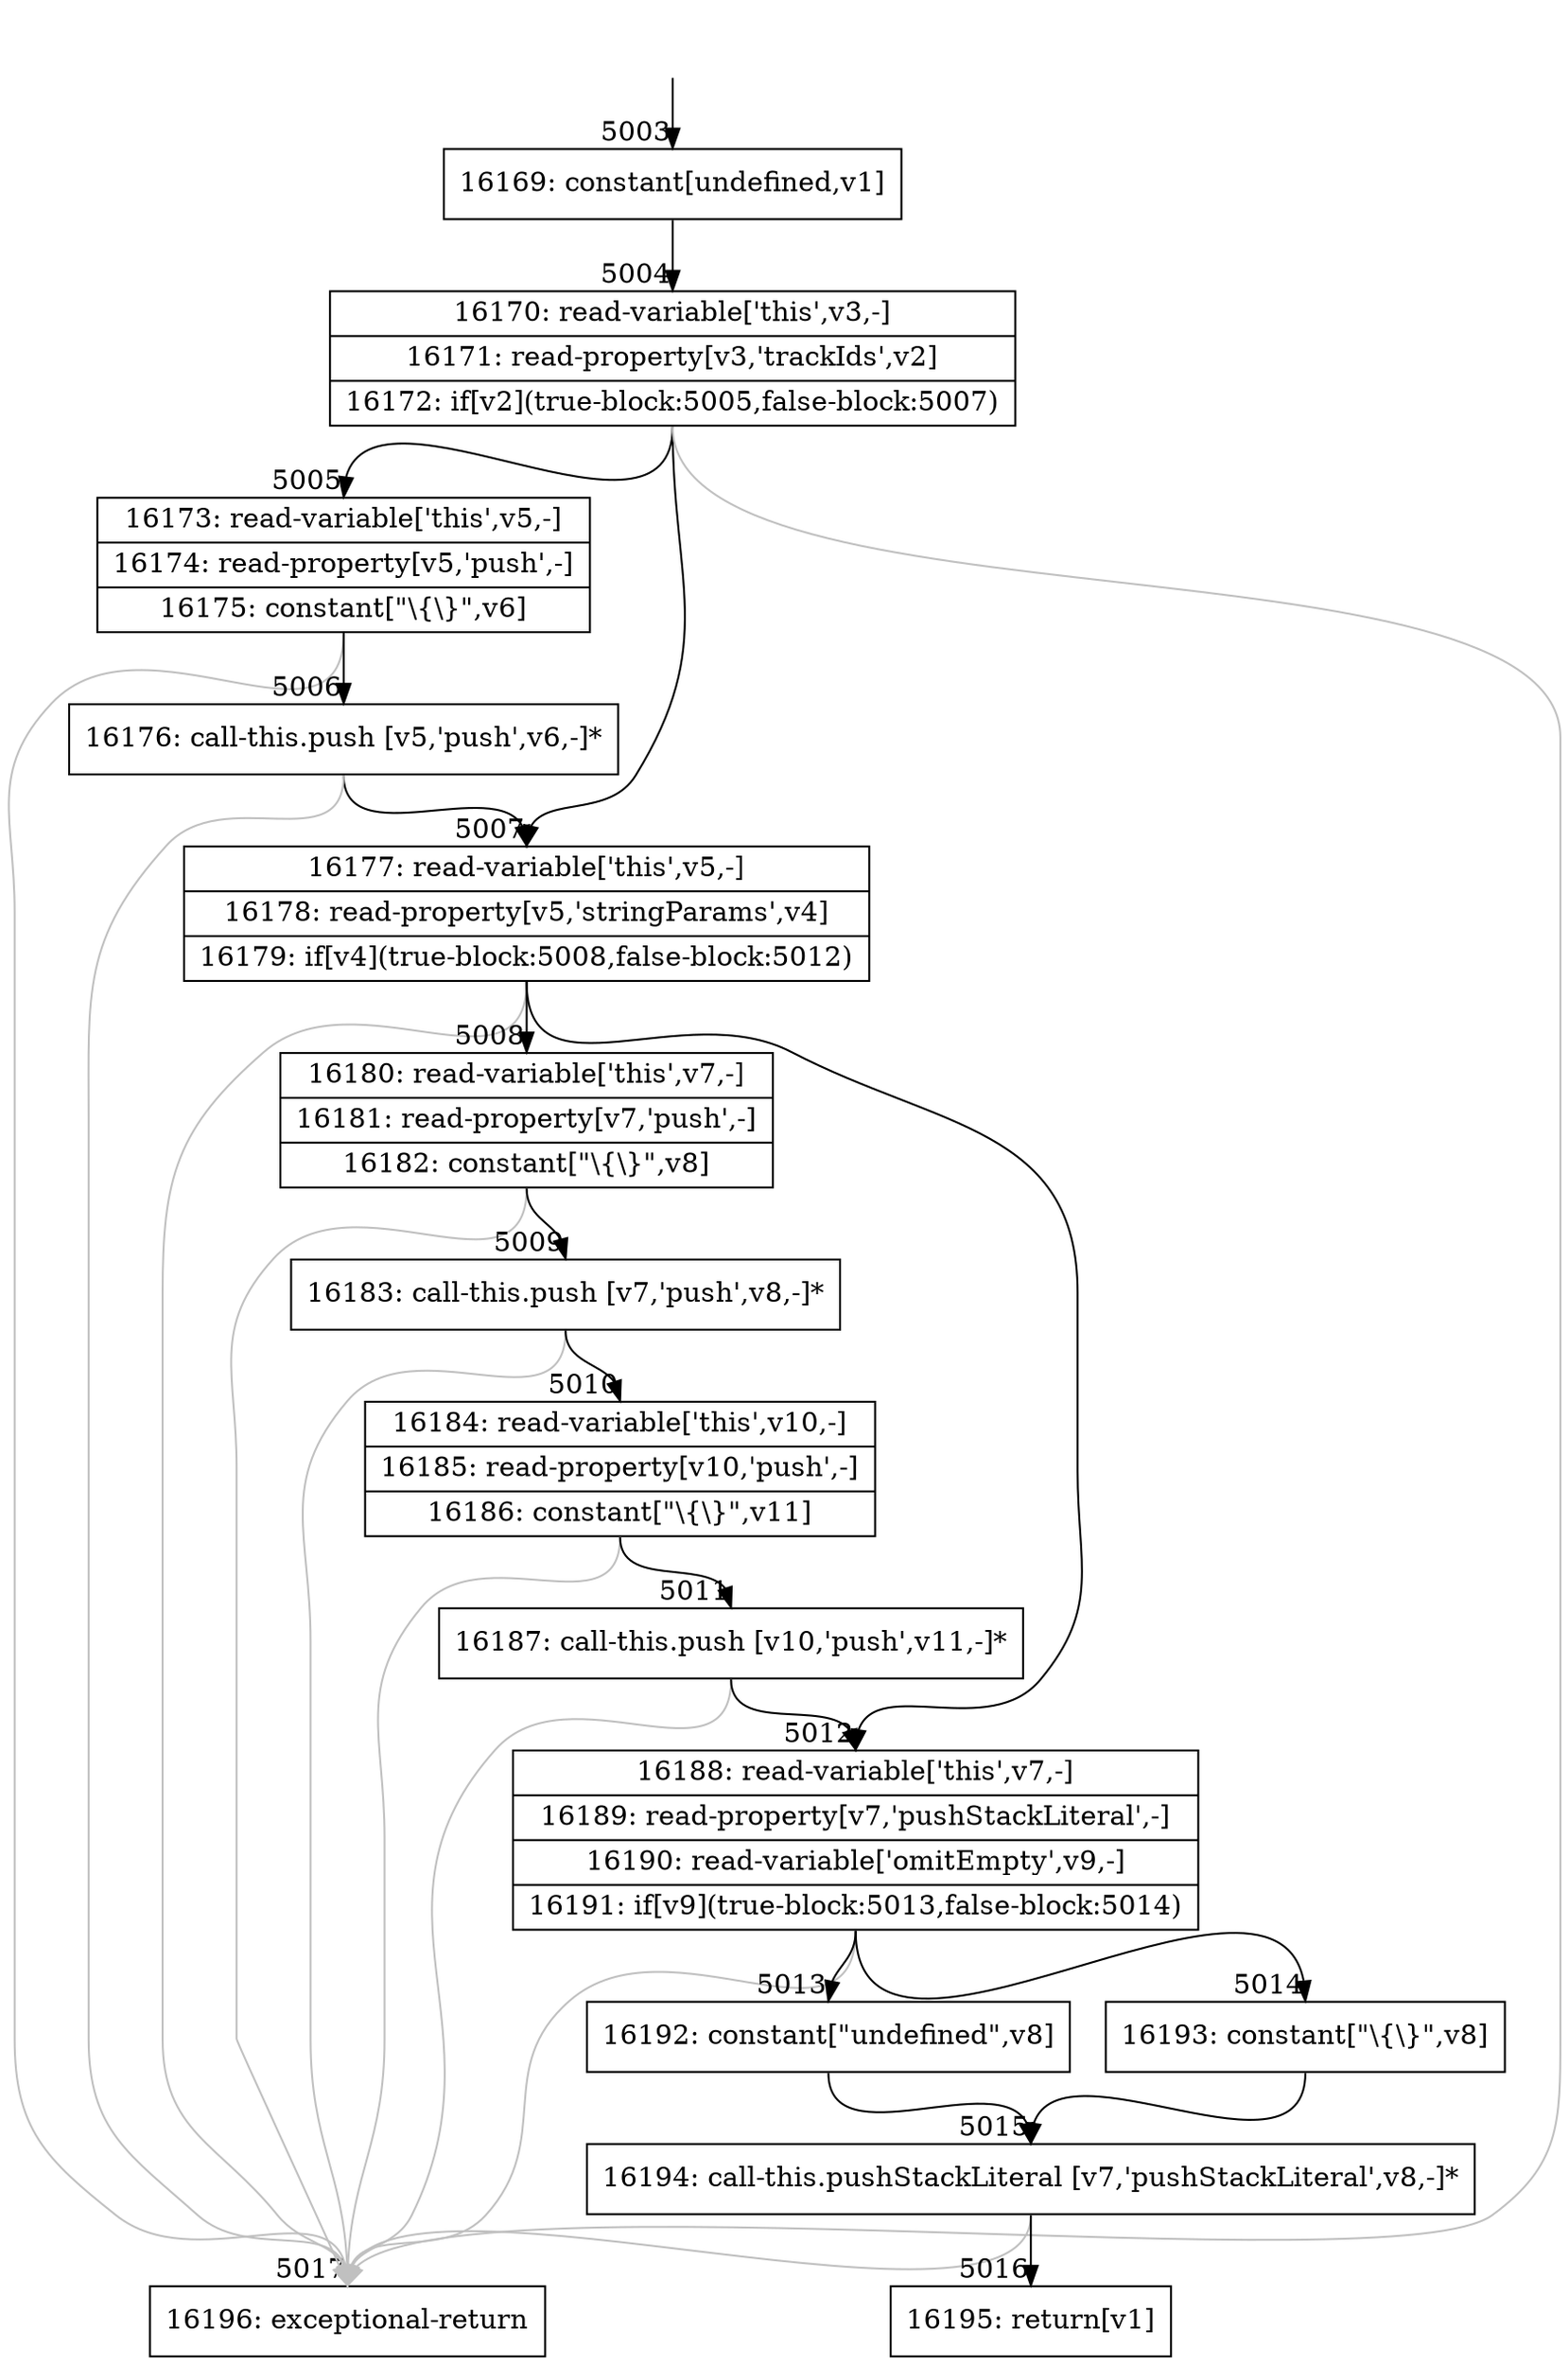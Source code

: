 digraph {
rankdir="TD"
BB_entry231[shape=none,label=""];
BB_entry231 -> BB5003 [tailport=s, headport=n, headlabel="    5003"]
BB5003 [shape=record label="{16169: constant[undefined,v1]}" ] 
BB5003 -> BB5004 [tailport=s, headport=n, headlabel="      5004"]
BB5004 [shape=record label="{16170: read-variable['this',v3,-]|16171: read-property[v3,'trackIds',v2]|16172: if[v2](true-block:5005,false-block:5007)}" ] 
BB5004 -> BB5005 [tailport=s, headport=n, headlabel="      5005"]
BB5004 -> BB5007 [tailport=s, headport=n, headlabel="      5007"]
BB5004 -> BB5017 [tailport=s, headport=n, color=gray, headlabel="      5017"]
BB5005 [shape=record label="{16173: read-variable['this',v5,-]|16174: read-property[v5,'push',-]|16175: constant[\"\\\{\\\}\",v6]}" ] 
BB5005 -> BB5006 [tailport=s, headport=n, headlabel="      5006"]
BB5005 -> BB5017 [tailport=s, headport=n, color=gray]
BB5006 [shape=record label="{16176: call-this.push [v5,'push',v6,-]*}" ] 
BB5006 -> BB5007 [tailport=s, headport=n]
BB5006 -> BB5017 [tailport=s, headport=n, color=gray]
BB5007 [shape=record label="{16177: read-variable['this',v5,-]|16178: read-property[v5,'stringParams',v4]|16179: if[v4](true-block:5008,false-block:5012)}" ] 
BB5007 -> BB5008 [tailport=s, headport=n, headlabel="      5008"]
BB5007 -> BB5012 [tailport=s, headport=n, headlabel="      5012"]
BB5007 -> BB5017 [tailport=s, headport=n, color=gray]
BB5008 [shape=record label="{16180: read-variable['this',v7,-]|16181: read-property[v7,'push',-]|16182: constant[\"\\\{\\\}\",v8]}" ] 
BB5008 -> BB5009 [tailport=s, headport=n, headlabel="      5009"]
BB5008 -> BB5017 [tailport=s, headport=n, color=gray]
BB5009 [shape=record label="{16183: call-this.push [v7,'push',v8,-]*}" ] 
BB5009 -> BB5010 [tailport=s, headport=n, headlabel="      5010"]
BB5009 -> BB5017 [tailport=s, headport=n, color=gray]
BB5010 [shape=record label="{16184: read-variable['this',v10,-]|16185: read-property[v10,'push',-]|16186: constant[\"\\\{\\\}\",v11]}" ] 
BB5010 -> BB5011 [tailport=s, headport=n, headlabel="      5011"]
BB5010 -> BB5017 [tailport=s, headport=n, color=gray]
BB5011 [shape=record label="{16187: call-this.push [v10,'push',v11,-]*}" ] 
BB5011 -> BB5012 [tailport=s, headport=n]
BB5011 -> BB5017 [tailport=s, headport=n, color=gray]
BB5012 [shape=record label="{16188: read-variable['this',v7,-]|16189: read-property[v7,'pushStackLiteral',-]|16190: read-variable['omitEmpty',v9,-]|16191: if[v9](true-block:5013,false-block:5014)}" ] 
BB5012 -> BB5013 [tailport=s, headport=n, headlabel="      5013"]
BB5012 -> BB5014 [tailport=s, headport=n, headlabel="      5014"]
BB5012 -> BB5017 [tailport=s, headport=n, color=gray]
BB5013 [shape=record label="{16192: constant[\"undefined\",v8]}" ] 
BB5013 -> BB5015 [tailport=s, headport=n, headlabel="      5015"]
BB5014 [shape=record label="{16193: constant[\"\\\{\\\}\",v8]}" ] 
BB5014 -> BB5015 [tailport=s, headport=n]
BB5015 [shape=record label="{16194: call-this.pushStackLiteral [v7,'pushStackLiteral',v8,-]*}" ] 
BB5015 -> BB5016 [tailport=s, headport=n, headlabel="      5016"]
BB5015 -> BB5017 [tailport=s, headport=n, color=gray]
BB5016 [shape=record label="{16195: return[v1]}" ] 
BB5017 [shape=record label="{16196: exceptional-return}" ] 
//#$~ 3119
}

